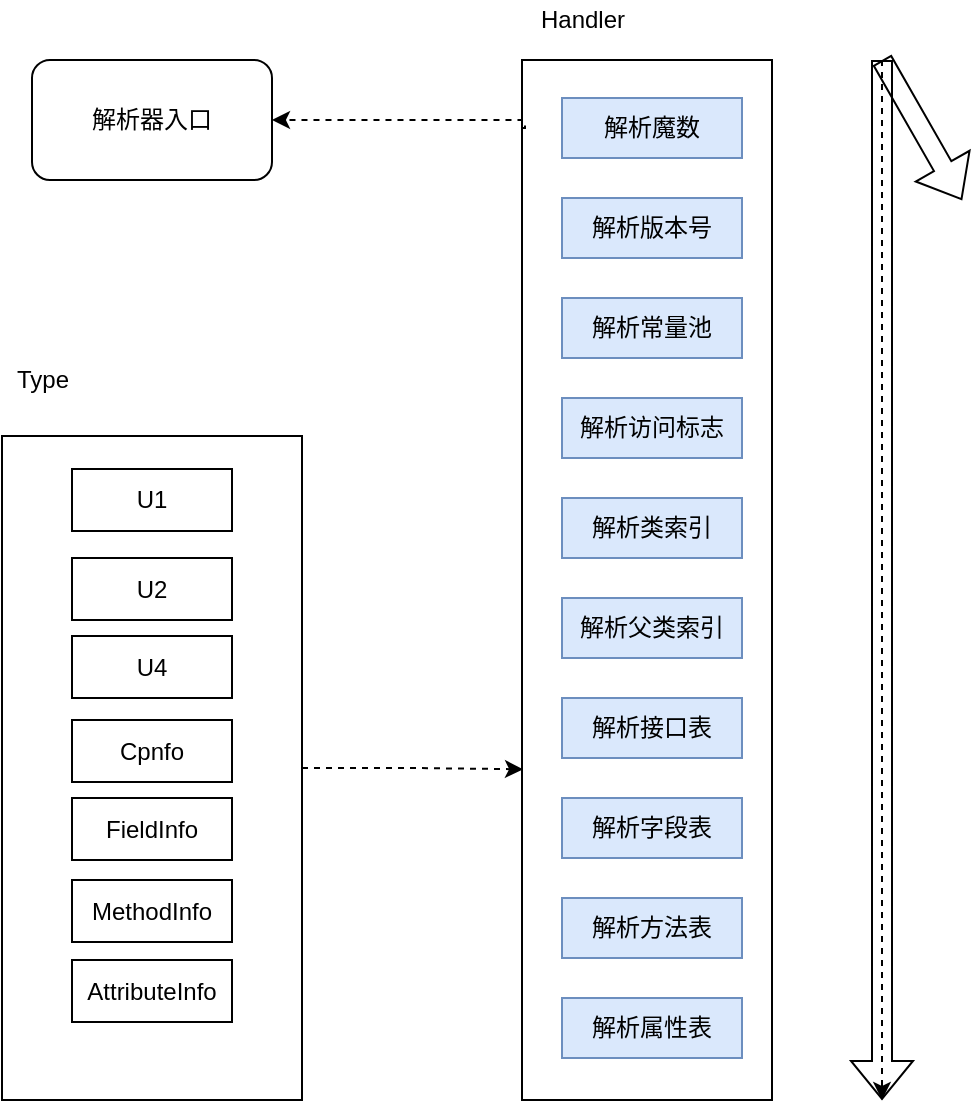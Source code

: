 <mxfile version="15.6.3" type="github">
  <diagram id="KJQ_AWa8l4w9tSERXjJN" name="Page-1">
    <mxGraphModel dx="942" dy="621" grid="1" gridSize="10" guides="1" tooltips="1" connect="1" arrows="1" fold="1" page="1" pageScale="1" pageWidth="827" pageHeight="1169" math="0" shadow="0">
      <root>
        <mxCell id="0" />
        <mxCell id="1" parent="0" />
        <mxCell id="fsH_G0In-MBlYthfAQ0J-1" value="解析器入口" style="rounded=1;whiteSpace=wrap;html=1;" vertex="1" parent="1">
          <mxGeometry x="255" y="40" width="120" height="60" as="geometry" />
        </mxCell>
        <mxCell id="fsH_G0In-MBlYthfAQ0J-2" value="U1" style="rounded=0;whiteSpace=wrap;html=1;" vertex="1" parent="1">
          <mxGeometry x="275" y="244.5" width="80" height="31" as="geometry" />
        </mxCell>
        <mxCell id="fsH_G0In-MBlYthfAQ0J-3" value="解析魔数" style="rounded=0;whiteSpace=wrap;html=1;fillColor=#dae8fc;strokeColor=#6c8ebf;" vertex="1" parent="1">
          <mxGeometry x="520" y="59" width="90" height="30" as="geometry" />
        </mxCell>
        <mxCell id="fsH_G0In-MBlYthfAQ0J-4" value="解析版本号" style="rounded=0;whiteSpace=wrap;html=1;fillColor=#dae8fc;strokeColor=#6c8ebf;" vertex="1" parent="1">
          <mxGeometry x="520" y="109" width="90" height="30" as="geometry" />
        </mxCell>
        <mxCell id="fsH_G0In-MBlYthfAQ0J-7" value="解析常量池" style="rounded=0;whiteSpace=wrap;html=1;fillColor=#dae8fc;strokeColor=#6c8ebf;" vertex="1" parent="1">
          <mxGeometry x="520" y="159" width="90" height="30" as="geometry" />
        </mxCell>
        <mxCell id="fsH_G0In-MBlYthfAQ0J-9" value="解析访问标志" style="rounded=0;whiteSpace=wrap;html=1;fillColor=#dae8fc;strokeColor=#6c8ebf;" vertex="1" parent="1">
          <mxGeometry x="520" y="209" width="90" height="30" as="geometry" />
        </mxCell>
        <mxCell id="fsH_G0In-MBlYthfAQ0J-10" value="解析类索引" style="rounded=0;whiteSpace=wrap;html=1;fillColor=#dae8fc;strokeColor=#6c8ebf;" vertex="1" parent="1">
          <mxGeometry x="520" y="259" width="90" height="30" as="geometry" />
        </mxCell>
        <mxCell id="fsH_G0In-MBlYthfAQ0J-11" value="解析父类索引" style="rounded=0;whiteSpace=wrap;html=1;fillColor=#dae8fc;strokeColor=#6c8ebf;" vertex="1" parent="1">
          <mxGeometry x="520" y="309" width="90" height="30" as="geometry" />
        </mxCell>
        <mxCell id="fsH_G0In-MBlYthfAQ0J-12" value="解析接口表" style="rounded=0;whiteSpace=wrap;html=1;fillColor=#dae8fc;strokeColor=#6c8ebf;" vertex="1" parent="1">
          <mxGeometry x="520" y="359" width="90" height="30" as="geometry" />
        </mxCell>
        <mxCell id="fsH_G0In-MBlYthfAQ0J-13" value="解析字段表" style="rounded=0;whiteSpace=wrap;html=1;fillColor=#dae8fc;strokeColor=#6c8ebf;" vertex="1" parent="1">
          <mxGeometry x="520" y="409" width="90" height="30" as="geometry" />
        </mxCell>
        <mxCell id="fsH_G0In-MBlYthfAQ0J-14" value="解析方法表" style="rounded=0;whiteSpace=wrap;html=1;fillColor=#dae8fc;strokeColor=#6c8ebf;" vertex="1" parent="1">
          <mxGeometry x="520" y="459" width="90" height="30" as="geometry" />
        </mxCell>
        <mxCell id="fsH_G0In-MBlYthfAQ0J-15" value="解析属性表" style="rounded=0;whiteSpace=wrap;html=1;fillColor=#dae8fc;strokeColor=#6c8ebf;" vertex="1" parent="1">
          <mxGeometry x="520" y="509" width="90" height="30" as="geometry" />
        </mxCell>
        <mxCell id="fsH_G0In-MBlYthfAQ0J-32" style="edgeStyle=orthogonalEdgeStyle;rounded=0;orthogonalLoop=1;jettySize=auto;html=1;entryX=0.004;entryY=0.682;entryDx=0;entryDy=0;entryPerimeter=0;dashed=1;" edge="1" parent="1" source="fsH_G0In-MBlYthfAQ0J-16" target="fsH_G0In-MBlYthfAQ0J-27">
          <mxGeometry relative="1" as="geometry" />
        </mxCell>
        <mxCell id="fsH_G0In-MBlYthfAQ0J-16" value="" style="rounded=0;whiteSpace=wrap;html=1;fillColor=none;" vertex="1" parent="1">
          <mxGeometry x="240" y="228" width="150" height="332" as="geometry" />
        </mxCell>
        <mxCell id="fsH_G0In-MBlYthfAQ0J-19" value="U2&lt;span style=&quot;color: rgba(0 , 0 , 0 , 0) ; font-family: monospace ; font-size: 0px&quot;&gt;%3CmxGraphModel%3E%3Croot%3E%3CmxCell%20id%3D%220%22%2F%3E%3CmxCell%20id%3D%221%22%20parent%3D%220%22%2F%3E%3CmxCell%20id%3D%222%22%20value%3D%22U1%22%20style%3D%22rounded%3D0%3BwhiteSpace%3Dwrap%3Bhtml%3D1%3B%22%20vertex%3D%221%22%20parent%3D%221%22%3E%3CmxGeometry%20x%3D%22275%22%20y%3D%22244.5%22%20width%3D%2280%22%20height%3D%2231%22%20as%3D%22geometry%22%2F%3E%3C%2FmxCell%3E%3C%2Froot%3E%3C%2FmxGraphModel%3E&lt;/span&gt;&lt;span style=&quot;color: rgba(0 , 0 , 0 , 0) ; font-family: monospace ; font-size: 0px&quot;&gt;%3CmxGraphModel%3E%3Croot%3E%3CmxCell%20id%3D%220%22%2F%3E%3CmxCell%20id%3D%221%22%20parent%3D%220%22%2F%3E%3CmxCell%20id%3D%222%22%20value%3D%22U1%22%20style%3D%22rounded%3D0%3BwhiteSpace%3Dwrap%3Bhtml%3D1%3B%22%20vertex%3D%221%22%20parent%3D%221%22%3E%3CmxGeometry%20x%3D%22275%22%20y%3D%22244.5%22%20width%3D%2280%22%20height%3D%2231%22%20as%3D%22geometry%22%2F%3E%3C%2FmxCell%3E%3C%2Froot%3E%3C%2FmxGraphModel%3E&lt;/span&gt;" style="rounded=0;whiteSpace=wrap;html=1;" vertex="1" parent="1">
          <mxGeometry x="275" y="289" width="80" height="31" as="geometry" />
        </mxCell>
        <mxCell id="fsH_G0In-MBlYthfAQ0J-20" value="U4&lt;span style=&quot;color: rgba(0 , 0 , 0 , 0) ; font-family: monospace ; font-size: 0px&quot;&gt;3CmxGraphModel%3E%3Croot%3E%3CmxCell%20id%3D%220%22%2F%3E%3CmxCell%20id%3D%221%22%20parent%3D%220%22%2F%3E%3CmxCell%20id%3D%222%22%20value%3D%22U1%22%20style%3D%22rounded%3D0%3BwhiteSpace%3Dwrap%3Bhtml%3D1%3B%22%20vertex%3D%221%22%20parent%3D%221%22%3E%3CmxGeometry%20x%3D%22275%22%20y%3D%22244.5%22%20width%3D%2280%22%20height%3D%2231%22%20as%3D%22geometry%22%2F%3E%3C%2FmxCell%3E%3C%2Froot%3E%3C%2FmxGraphModel%3E&lt;/span&gt;&lt;span style=&quot;color: rgba(0 , 0 , 0 , 0) ; font-family: monospace ; font-size: 0px&quot;&gt;%3CmxGraphModel%3E%3Croot%3E%3CmxCell%20id%3D%220%22%2F%3E%3CmxCell%20id%3D%221%22%20parent%3D%220%22%2F%3E%3CmxCell%20id%3D%222%22%20value%3D%22U1%22%20style%3D%22rounded%3D0%3BwhiteSpace%3Dwrap%3Bhtml%3D1%3B%22%20vertex%3D%221%22%20parent%3D%221%22%3E%3CmxGeometry%20x%3D%22275%22%20y%3D%22244.5%22%20width%3D%2280%22%20height%3D%2231%22%20as%3D%22geometry%22%2F%3E%3C%2FmxCell%3E%3C%2Froot%3E%3C%2FmxGraphModel%34&lt;/span&gt;" style="rounded=0;whiteSpace=wrap;html=1;" vertex="1" parent="1">
          <mxGeometry x="275" y="328" width="80" height="31" as="geometry" />
        </mxCell>
        <mxCell id="fsH_G0In-MBlYthfAQ0J-21" value="Cpnfo" style="rounded=0;whiteSpace=wrap;html=1;" vertex="1" parent="1">
          <mxGeometry x="275" y="370" width="80" height="31" as="geometry" />
        </mxCell>
        <mxCell id="fsH_G0In-MBlYthfAQ0J-22" value="FieldInfo" style="rounded=0;whiteSpace=wrap;html=1;" vertex="1" parent="1">
          <mxGeometry x="275" y="409" width="80" height="31" as="geometry" />
        </mxCell>
        <mxCell id="fsH_G0In-MBlYthfAQ0J-23" value="MethodInfo" style="rounded=0;whiteSpace=wrap;html=1;" vertex="1" parent="1">
          <mxGeometry x="275" y="450" width="80" height="31" as="geometry" />
        </mxCell>
        <mxCell id="fsH_G0In-MBlYthfAQ0J-25" value="AttributeInfo" style="rounded=0;whiteSpace=wrap;html=1;" vertex="1" parent="1">
          <mxGeometry x="275" y="490" width="80" height="31" as="geometry" />
        </mxCell>
        <mxCell id="fsH_G0In-MBlYthfAQ0J-26" value="Type" style="text;html=1;align=center;verticalAlign=middle;resizable=0;points=[];autosize=1;strokeColor=none;fillColor=none;" vertex="1" parent="1">
          <mxGeometry x="240" y="190" width="40" height="20" as="geometry" />
        </mxCell>
        <mxCell id="fsH_G0In-MBlYthfAQ0J-33" style="edgeStyle=orthogonalEdgeStyle;rounded=0;orthogonalLoop=1;jettySize=auto;html=1;exitX=0.012;exitY=0.063;exitDx=0;exitDy=0;dashed=1;entryX=1;entryY=0.5;entryDx=0;entryDy=0;exitPerimeter=0;" edge="1" parent="1" source="fsH_G0In-MBlYthfAQ0J-27" target="fsH_G0In-MBlYthfAQ0J-1">
          <mxGeometry relative="1" as="geometry">
            <mxPoint x="400" y="230" as="targetPoint" />
            <Array as="points">
              <mxPoint x="502" y="74" />
              <mxPoint x="500" y="74" />
              <mxPoint x="500" y="70" />
            </Array>
          </mxGeometry>
        </mxCell>
        <mxCell id="fsH_G0In-MBlYthfAQ0J-27" value="" style="rounded=0;whiteSpace=wrap;html=1;fillColor=none;" vertex="1" parent="1">
          <mxGeometry x="500" y="40" width="125" height="520" as="geometry" />
        </mxCell>
        <mxCell id="fsH_G0In-MBlYthfAQ0J-28" value="Handler" style="text;html=1;align=center;verticalAlign=middle;resizable=0;points=[];autosize=1;strokeColor=none;fillColor=none;" vertex="1" parent="1">
          <mxGeometry x="500" y="10" width="60" height="20" as="geometry" />
        </mxCell>
        <mxCell id="fsH_G0In-MBlYthfAQ0J-29" value="" style="shape=flexArrow;endArrow=classic;html=1;rounded=0;" edge="1" parent="1">
          <mxGeometry width="50" height="50" relative="1" as="geometry">
            <mxPoint x="680" y="40" as="sourcePoint" />
            <mxPoint x="680" y="560" as="targetPoint" />
          </mxGeometry>
        </mxCell>
        <mxCell id="fsH_G0In-MBlYthfAQ0J-30" value="" style="shape=flexArrow;endArrow=classic;html=1;rounded=0;" edge="1" parent="1">
          <mxGeometry width="50" height="50" relative="1" as="geometry">
            <mxPoint x="680" y="40" as="sourcePoint" />
            <mxPoint x="720" y="110" as="targetPoint" />
          </mxGeometry>
        </mxCell>
        <mxCell id="fsH_G0In-MBlYthfAQ0J-31" value="" style="endArrow=classic;html=1;rounded=0;dashed=1;" edge="1" parent="1">
          <mxGeometry width="50" height="50" relative="1" as="geometry">
            <mxPoint x="680" y="40" as="sourcePoint" />
            <mxPoint x="680" y="560" as="targetPoint" />
          </mxGeometry>
        </mxCell>
      </root>
    </mxGraphModel>
  </diagram>
</mxfile>

